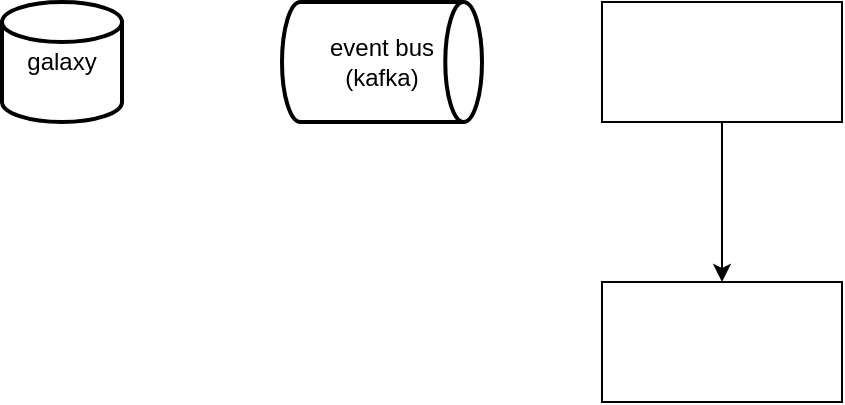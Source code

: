 <mxfile version="21.2.9" type="github">
  <diagram name="第 1 页" id="NajveScSe4lcoSnFjiGo">
    <mxGraphModel dx="1286" dy="686" grid="1" gridSize="10" guides="1" tooltips="1" connect="1" arrows="1" fold="1" page="1" pageScale="1" pageWidth="827" pageHeight="1169" math="0" shadow="0">
      <root>
        <mxCell id="0" />
        <mxCell id="1" parent="0" />
        <mxCell id="frCSm-gNbVc2BIGa97Jc-1" value="galaxy" style="strokeWidth=2;html=1;shape=mxgraph.flowchart.database;whiteSpace=wrap;" vertex="1" parent="1">
          <mxGeometry x="180" y="150" width="60" height="60" as="geometry" />
        </mxCell>
        <mxCell id="frCSm-gNbVc2BIGa97Jc-2" value="event bus&lt;br&gt;(kafka)" style="strokeWidth=2;html=1;shape=mxgraph.flowchart.direct_data;whiteSpace=wrap;" vertex="1" parent="1">
          <mxGeometry x="320" y="150" width="100" height="60" as="geometry" />
        </mxCell>
        <mxCell id="frCSm-gNbVc2BIGa97Jc-6" value="" style="edgeStyle=orthogonalEdgeStyle;rounded=0;orthogonalLoop=1;jettySize=auto;html=1;" edge="1" parent="1" source="frCSm-gNbVc2BIGa97Jc-4" target="frCSm-gNbVc2BIGa97Jc-5">
          <mxGeometry relative="1" as="geometry" />
        </mxCell>
        <mxCell id="frCSm-gNbVc2BIGa97Jc-4" value="" style="rounded=0;whiteSpace=wrap;html=1;" vertex="1" parent="1">
          <mxGeometry x="480" y="150" width="120" height="60" as="geometry" />
        </mxCell>
        <mxCell id="frCSm-gNbVc2BIGa97Jc-5" value="" style="rounded=0;whiteSpace=wrap;html=1;" vertex="1" parent="1">
          <mxGeometry x="480" y="290" width="120" height="60" as="geometry" />
        </mxCell>
      </root>
    </mxGraphModel>
  </diagram>
</mxfile>
